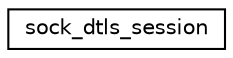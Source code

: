 digraph "Graphical Class Hierarchy"
{
 // LATEX_PDF_SIZE
  edge [fontname="Helvetica",fontsize="10",labelfontname="Helvetica",labelfontsize="10"];
  node [fontname="Helvetica",fontsize="10",shape=record];
  rankdir="LR";
  Node0 [label="sock_dtls_session",height=0.2,width=0.4,color="black", fillcolor="white", style="filled",URL="$structsock__dtls__session.html",tooltip="Information about remote client connected to the server."];
}
